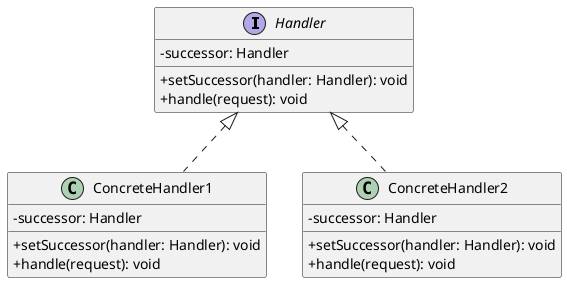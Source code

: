 @startuml 职责链
skinparam classAttributeIconSize 0

interface Handler {
  - successor: Handler
  + setSuccessor(handler: Handler): void
  + handle(request): void
}
class ConcreteHandler1 implements Handler {
  - successor: Handler
  + setSuccessor(handler: Handler): void
  + handle(request): void
}
class ConcreteHandler2 implements Handler {
  - successor: Handler
  + setSuccessor(handler: Handler): void
  + handle(request): void
}


@enduml